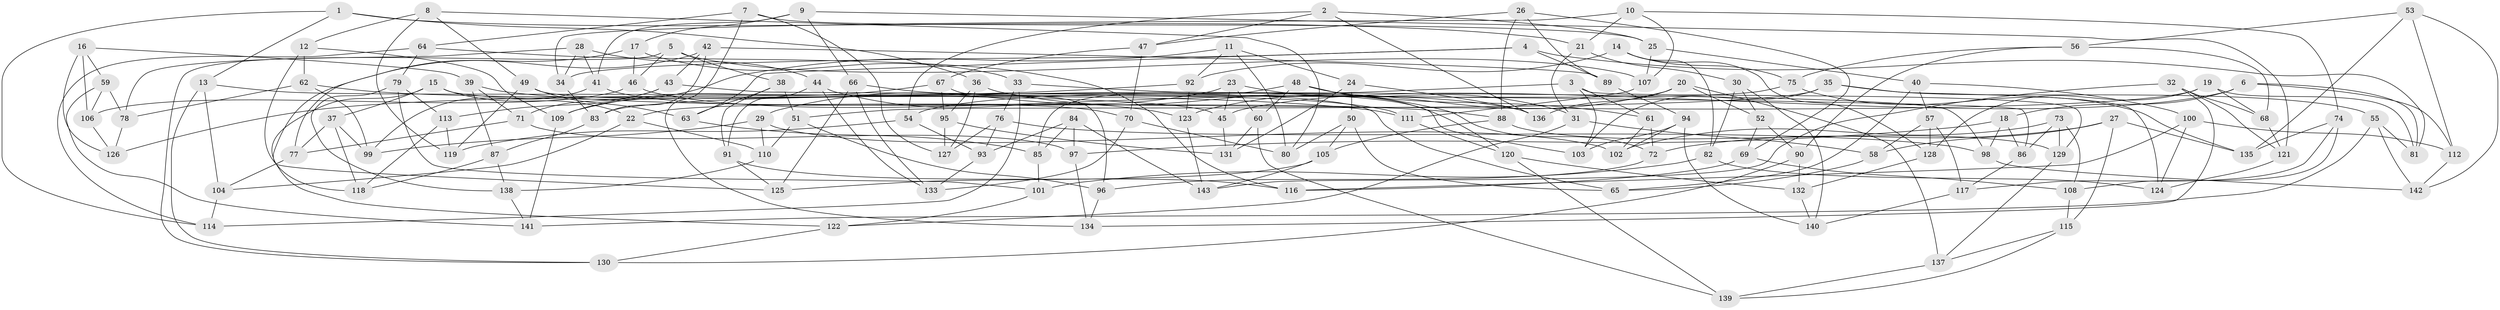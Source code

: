 // coarse degree distribution, {12: 0.03488372093023256, 8: 0.011627906976744186, 10: 0.03488372093023256, 4: 0.7790697674418605, 11: 0.046511627906976744, 9: 0.046511627906976744, 3: 0.046511627906976744}
// Generated by graph-tools (version 1.1) at 2025/53/03/04/25 22:53:56]
// undirected, 143 vertices, 286 edges
graph export_dot {
  node [color=gray90,style=filled];
  1;
  2;
  3;
  4;
  5;
  6;
  7;
  8;
  9;
  10;
  11;
  12;
  13;
  14;
  15;
  16;
  17;
  18;
  19;
  20;
  21;
  22;
  23;
  24;
  25;
  26;
  27;
  28;
  29;
  30;
  31;
  32;
  33;
  34;
  35;
  36;
  37;
  38;
  39;
  40;
  41;
  42;
  43;
  44;
  45;
  46;
  47;
  48;
  49;
  50;
  51;
  52;
  53;
  54;
  55;
  56;
  57;
  58;
  59;
  60;
  61;
  62;
  63;
  64;
  65;
  66;
  67;
  68;
  69;
  70;
  71;
  72;
  73;
  74;
  75;
  76;
  77;
  78;
  79;
  80;
  81;
  82;
  83;
  84;
  85;
  86;
  87;
  88;
  89;
  90;
  91;
  92;
  93;
  94;
  95;
  96;
  97;
  98;
  99;
  100;
  101;
  102;
  103;
  104;
  105;
  106;
  107;
  108;
  109;
  110;
  111;
  112;
  113;
  114;
  115;
  116;
  117;
  118;
  119;
  120;
  121;
  122;
  123;
  124;
  125;
  126;
  127;
  128;
  129;
  130;
  131;
  132;
  133;
  134;
  135;
  136;
  137;
  138;
  139;
  140;
  141;
  142;
  143;
  1 -- 21;
  1 -- 114;
  1 -- 36;
  1 -- 13;
  2 -- 136;
  2 -- 54;
  2 -- 25;
  2 -- 47;
  3 -- 103;
  3 -- 54;
  3 -- 129;
  3 -- 61;
  4 -- 81;
  4 -- 34;
  4 -- 89;
  4 -- 63;
  5 -- 46;
  5 -- 107;
  5 -- 38;
  5 -- 130;
  6 -- 112;
  6 -- 18;
  6 -- 45;
  6 -- 81;
  7 -- 127;
  7 -- 64;
  7 -- 25;
  7 -- 134;
  8 -- 119;
  8 -- 49;
  8 -- 12;
  8 -- 80;
  9 -- 41;
  9 -- 66;
  9 -- 121;
  9 -- 17;
  10 -- 34;
  10 -- 21;
  10 -- 74;
  10 -- 107;
  11 -- 109;
  11 -- 24;
  11 -- 92;
  11 -- 80;
  12 -- 125;
  12 -- 62;
  12 -- 109;
  13 -- 104;
  13 -- 45;
  13 -- 130;
  14 -- 92;
  14 -- 128;
  14 -- 82;
  14 -- 75;
  15 -- 37;
  15 -- 22;
  15 -- 65;
  15 -- 122;
  16 -- 126;
  16 -- 59;
  16 -- 39;
  16 -- 106;
  17 -- 46;
  17 -- 33;
  17 -- 77;
  18 -- 86;
  18 -- 97;
  18 -- 98;
  19 -- 22;
  19 -- 128;
  19 -- 68;
  19 -- 81;
  20 -- 137;
  20 -- 52;
  20 -- 123;
  20 -- 136;
  21 -- 30;
  21 -- 31;
  22 -- 104;
  22 -- 110;
  23 -- 45;
  23 -- 31;
  23 -- 29;
  23 -- 60;
  24 -- 50;
  24 -- 131;
  24 -- 136;
  25 -- 107;
  25 -- 40;
  26 -- 69;
  26 -- 88;
  26 -- 89;
  26 -- 47;
  27 -- 135;
  27 -- 115;
  27 -- 58;
  27 -- 72;
  28 -- 34;
  28 -- 41;
  28 -- 44;
  28 -- 78;
  29 -- 99;
  29 -- 110;
  29 -- 102;
  30 -- 52;
  30 -- 82;
  30 -- 140;
  31 -- 122;
  31 -- 58;
  32 -- 68;
  32 -- 134;
  32 -- 121;
  32 -- 143;
  33 -- 114;
  33 -- 76;
  33 -- 98;
  34 -- 83;
  35 -- 55;
  35 -- 124;
  35 -- 51;
  35 -- 103;
  36 -- 95;
  36 -- 127;
  36 -- 72;
  37 -- 77;
  37 -- 99;
  37 -- 118;
  38 -- 91;
  38 -- 51;
  38 -- 63;
  39 -- 71;
  39 -- 87;
  39 -- 88;
  40 -- 100;
  40 -- 65;
  40 -- 57;
  41 -- 99;
  41 -- 70;
  42 -- 83;
  42 -- 118;
  42 -- 89;
  42 -- 43;
  43 -- 71;
  43 -- 86;
  43 -- 113;
  44 -- 123;
  44 -- 91;
  44 -- 133;
  45 -- 131;
  46 -- 136;
  46 -- 106;
  47 -- 70;
  47 -- 67;
  48 -- 61;
  48 -- 60;
  48 -- 120;
  48 -- 85;
  49 -- 63;
  49 -- 119;
  49 -- 103;
  50 -- 65;
  50 -- 105;
  50 -- 80;
  51 -- 110;
  51 -- 96;
  52 -- 69;
  52 -- 90;
  53 -- 56;
  53 -- 142;
  53 -- 135;
  53 -- 112;
  54 -- 93;
  54 -- 119;
  55 -- 141;
  55 -- 142;
  55 -- 81;
  56 -- 75;
  56 -- 68;
  56 -- 90;
  57 -- 58;
  57 -- 128;
  57 -- 117;
  58 -- 65;
  59 -- 106;
  59 -- 78;
  59 -- 141;
  60 -- 139;
  60 -- 131;
  61 -- 72;
  61 -- 102;
  62 -- 111;
  62 -- 78;
  62 -- 99;
  63 -- 85;
  64 -- 116;
  64 -- 79;
  64 -- 114;
  66 -- 125;
  66 -- 111;
  66 -- 133;
  67 -- 109;
  67 -- 95;
  67 -- 96;
  68 -- 121;
  69 -- 116;
  69 -- 108;
  70 -- 80;
  70 -- 133;
  71 -- 97;
  71 -- 77;
  72 -- 96;
  73 -- 102;
  73 -- 129;
  73 -- 86;
  73 -- 108;
  74 -- 135;
  74 -- 117;
  74 -- 108;
  75 -- 135;
  75 -- 83;
  76 -- 127;
  76 -- 93;
  76 -- 98;
  77 -- 104;
  78 -- 126;
  79 -- 101;
  79 -- 113;
  79 -- 138;
  82 -- 101;
  82 -- 124;
  83 -- 87;
  84 -- 93;
  84 -- 97;
  84 -- 85;
  84 -- 143;
  85 -- 101;
  86 -- 117;
  87 -- 118;
  87 -- 138;
  88 -- 129;
  88 -- 105;
  89 -- 94;
  90 -- 130;
  90 -- 132;
  91 -- 116;
  91 -- 125;
  92 -- 123;
  92 -- 126;
  93 -- 133;
  94 -- 103;
  94 -- 102;
  94 -- 140;
  95 -- 131;
  95 -- 127;
  96 -- 134;
  97 -- 134;
  98 -- 142;
  100 -- 116;
  100 -- 124;
  100 -- 112;
  101 -- 122;
  104 -- 114;
  105 -- 143;
  105 -- 125;
  106 -- 126;
  107 -- 111;
  108 -- 115;
  109 -- 141;
  110 -- 138;
  111 -- 120;
  112 -- 142;
  113 -- 119;
  113 -- 118;
  115 -- 139;
  115 -- 137;
  117 -- 140;
  120 -- 139;
  120 -- 132;
  121 -- 124;
  122 -- 130;
  123 -- 143;
  128 -- 132;
  129 -- 137;
  132 -- 140;
  137 -- 139;
  138 -- 141;
}
